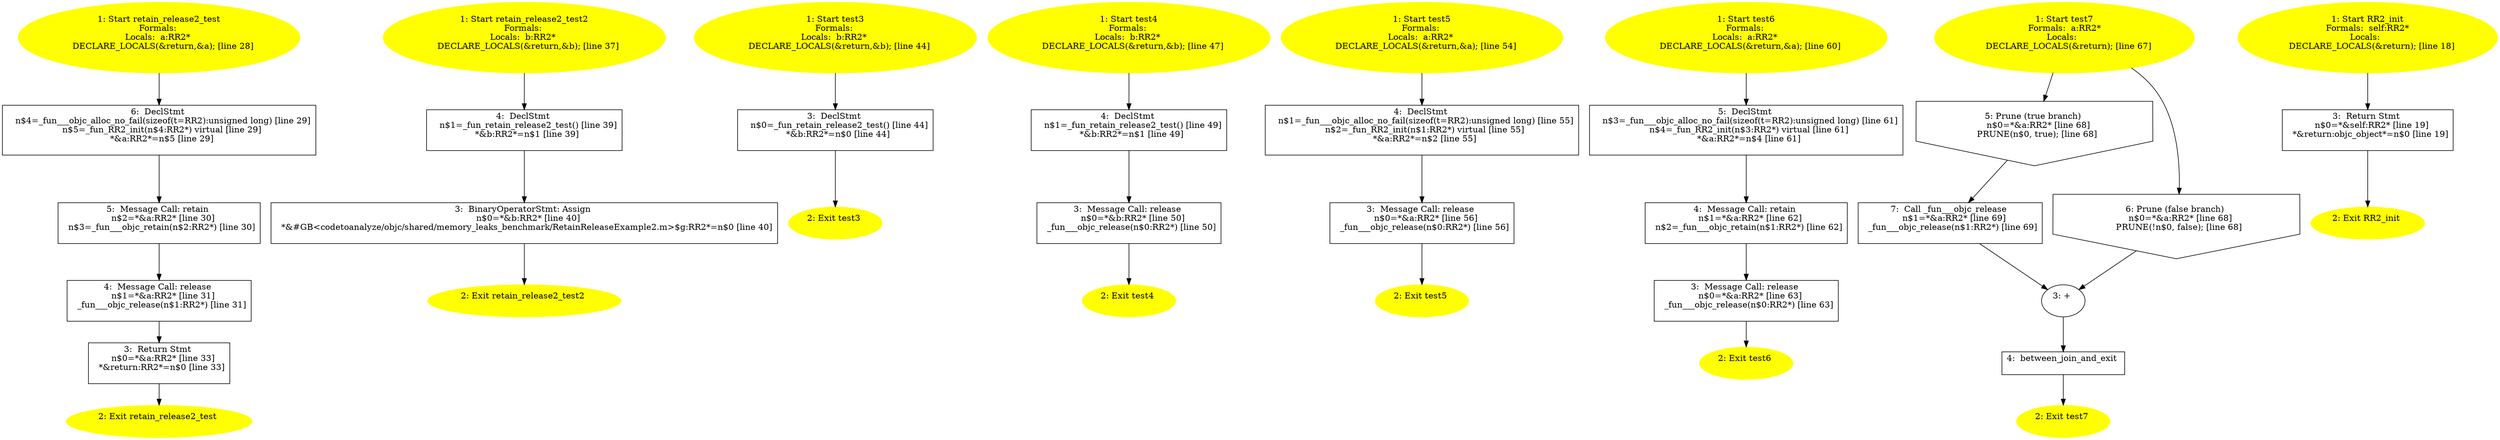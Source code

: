 /* @generated */
digraph iCFG {
"retain_release2_test.7ec6637f213ea568e9cee49c4a91f673_1" [label="1: Start retain_release2_test\nFormals: \nLocals:  a:RR2* \n   DECLARE_LOCALS(&return,&a); [line 28]\n " color=yellow style=filled]
	

	 "retain_release2_test.7ec6637f213ea568e9cee49c4a91f673_1" -> "retain_release2_test.7ec6637f213ea568e9cee49c4a91f673_6" ;
"retain_release2_test.7ec6637f213ea568e9cee49c4a91f673_2" [label="2: Exit retain_release2_test \n  " color=yellow style=filled]
	

"retain_release2_test.7ec6637f213ea568e9cee49c4a91f673_3" [label="3:  Return Stmt \n   n$0=*&a:RR2* [line 33]\n  *&return:RR2*=n$0 [line 33]\n " shape="box"]
	

	 "retain_release2_test.7ec6637f213ea568e9cee49c4a91f673_3" -> "retain_release2_test.7ec6637f213ea568e9cee49c4a91f673_2" ;
"retain_release2_test.7ec6637f213ea568e9cee49c4a91f673_4" [label="4:  Message Call: release \n   n$1=*&a:RR2* [line 31]\n  _fun___objc_release(n$1:RR2*) [line 31]\n " shape="box"]
	

	 "retain_release2_test.7ec6637f213ea568e9cee49c4a91f673_4" -> "retain_release2_test.7ec6637f213ea568e9cee49c4a91f673_3" ;
"retain_release2_test.7ec6637f213ea568e9cee49c4a91f673_5" [label="5:  Message Call: retain \n   n$2=*&a:RR2* [line 30]\n  n$3=_fun___objc_retain(n$2:RR2*) [line 30]\n " shape="box"]
	

	 "retain_release2_test.7ec6637f213ea568e9cee49c4a91f673_5" -> "retain_release2_test.7ec6637f213ea568e9cee49c4a91f673_4" ;
"retain_release2_test.7ec6637f213ea568e9cee49c4a91f673_6" [label="6:  DeclStmt \n   n$4=_fun___objc_alloc_no_fail(sizeof(t=RR2):unsigned long) [line 29]\n  n$5=_fun_RR2_init(n$4:RR2*) virtual [line 29]\n  *&a:RR2*=n$5 [line 29]\n " shape="box"]
	

	 "retain_release2_test.7ec6637f213ea568e9cee49c4a91f673_6" -> "retain_release2_test.7ec6637f213ea568e9cee49c4a91f673_5" ;
"retain_release2_test2.d890a0d9955e2ed8f58dd806f8d8d78c_1" [label="1: Start retain_release2_test2\nFormals: \nLocals:  b:RR2* \n   DECLARE_LOCALS(&return,&b); [line 37]\n " color=yellow style=filled]
	

	 "retain_release2_test2.d890a0d9955e2ed8f58dd806f8d8d78c_1" -> "retain_release2_test2.d890a0d9955e2ed8f58dd806f8d8d78c_4" ;
"retain_release2_test2.d890a0d9955e2ed8f58dd806f8d8d78c_2" [label="2: Exit retain_release2_test2 \n  " color=yellow style=filled]
	

"retain_release2_test2.d890a0d9955e2ed8f58dd806f8d8d78c_3" [label="3:  BinaryOperatorStmt: Assign \n   n$0=*&b:RR2* [line 40]\n  *&#GB<codetoanalyze/objc/shared/memory_leaks_benchmark/RetainReleaseExample2.m>$g:RR2*=n$0 [line 40]\n " shape="box"]
	

	 "retain_release2_test2.d890a0d9955e2ed8f58dd806f8d8d78c_3" -> "retain_release2_test2.d890a0d9955e2ed8f58dd806f8d8d78c_2" ;
"retain_release2_test2.d890a0d9955e2ed8f58dd806f8d8d78c_4" [label="4:  DeclStmt \n   n$1=_fun_retain_release2_test() [line 39]\n  *&b:RR2*=n$1 [line 39]\n " shape="box"]
	

	 "retain_release2_test2.d890a0d9955e2ed8f58dd806f8d8d78c_4" -> "retain_release2_test2.d890a0d9955e2ed8f58dd806f8d8d78c_3" ;
"test3.8ad8757baa8564dc136c1e07507f4a98_1" [label="1: Start test3\nFormals: \nLocals:  b:RR2* \n   DECLARE_LOCALS(&return,&b); [line 44]\n " color=yellow style=filled]
	

	 "test3.8ad8757baa8564dc136c1e07507f4a98_1" -> "test3.8ad8757baa8564dc136c1e07507f4a98_3" ;
"test3.8ad8757baa8564dc136c1e07507f4a98_2" [label="2: Exit test3 \n  " color=yellow style=filled]
	

"test3.8ad8757baa8564dc136c1e07507f4a98_3" [label="3:  DeclStmt \n   n$0=_fun_retain_release2_test() [line 44]\n  *&b:RR2*=n$0 [line 44]\n " shape="box"]
	

	 "test3.8ad8757baa8564dc136c1e07507f4a98_3" -> "test3.8ad8757baa8564dc136c1e07507f4a98_2" ;
"test4.86985e105f79b95d6bc918fb45ec7727_1" [label="1: Start test4\nFormals: \nLocals:  b:RR2* \n   DECLARE_LOCALS(&return,&b); [line 47]\n " color=yellow style=filled]
	

	 "test4.86985e105f79b95d6bc918fb45ec7727_1" -> "test4.86985e105f79b95d6bc918fb45ec7727_4" ;
"test4.86985e105f79b95d6bc918fb45ec7727_2" [label="2: Exit test4 \n  " color=yellow style=filled]
	

"test4.86985e105f79b95d6bc918fb45ec7727_3" [label="3:  Message Call: release \n   n$0=*&b:RR2* [line 50]\n  _fun___objc_release(n$0:RR2*) [line 50]\n " shape="box"]
	

	 "test4.86985e105f79b95d6bc918fb45ec7727_3" -> "test4.86985e105f79b95d6bc918fb45ec7727_2" ;
"test4.86985e105f79b95d6bc918fb45ec7727_4" [label="4:  DeclStmt \n   n$1=_fun_retain_release2_test() [line 49]\n  *&b:RR2*=n$1 [line 49]\n " shape="box"]
	

	 "test4.86985e105f79b95d6bc918fb45ec7727_4" -> "test4.86985e105f79b95d6bc918fb45ec7727_3" ;
"test5.e3d704f3542b44a621ebed70dc0efe13_1" [label="1: Start test5\nFormals: \nLocals:  a:RR2* \n   DECLARE_LOCALS(&return,&a); [line 54]\n " color=yellow style=filled]
	

	 "test5.e3d704f3542b44a621ebed70dc0efe13_1" -> "test5.e3d704f3542b44a621ebed70dc0efe13_4" ;
"test5.e3d704f3542b44a621ebed70dc0efe13_2" [label="2: Exit test5 \n  " color=yellow style=filled]
	

"test5.e3d704f3542b44a621ebed70dc0efe13_3" [label="3:  Message Call: release \n   n$0=*&a:RR2* [line 56]\n  _fun___objc_release(n$0:RR2*) [line 56]\n " shape="box"]
	

	 "test5.e3d704f3542b44a621ebed70dc0efe13_3" -> "test5.e3d704f3542b44a621ebed70dc0efe13_2" ;
"test5.e3d704f3542b44a621ebed70dc0efe13_4" [label="4:  DeclStmt \n   n$1=_fun___objc_alloc_no_fail(sizeof(t=RR2):unsigned long) [line 55]\n  n$2=_fun_RR2_init(n$1:RR2*) virtual [line 55]\n  *&a:RR2*=n$2 [line 55]\n " shape="box"]
	

	 "test5.e3d704f3542b44a621ebed70dc0efe13_4" -> "test5.e3d704f3542b44a621ebed70dc0efe13_3" ;
"test6.4cfad7076129962ee70c36839a1e3e15_1" [label="1: Start test6\nFormals: \nLocals:  a:RR2* \n   DECLARE_LOCALS(&return,&a); [line 60]\n " color=yellow style=filled]
	

	 "test6.4cfad7076129962ee70c36839a1e3e15_1" -> "test6.4cfad7076129962ee70c36839a1e3e15_5" ;
"test6.4cfad7076129962ee70c36839a1e3e15_2" [label="2: Exit test6 \n  " color=yellow style=filled]
	

"test6.4cfad7076129962ee70c36839a1e3e15_3" [label="3:  Message Call: release \n   n$0=*&a:RR2* [line 63]\n  _fun___objc_release(n$0:RR2*) [line 63]\n " shape="box"]
	

	 "test6.4cfad7076129962ee70c36839a1e3e15_3" -> "test6.4cfad7076129962ee70c36839a1e3e15_2" ;
"test6.4cfad7076129962ee70c36839a1e3e15_4" [label="4:  Message Call: retain \n   n$1=*&a:RR2* [line 62]\n  n$2=_fun___objc_retain(n$1:RR2*) [line 62]\n " shape="box"]
	

	 "test6.4cfad7076129962ee70c36839a1e3e15_4" -> "test6.4cfad7076129962ee70c36839a1e3e15_3" ;
"test6.4cfad7076129962ee70c36839a1e3e15_5" [label="5:  DeclStmt \n   n$3=_fun___objc_alloc_no_fail(sizeof(t=RR2):unsigned long) [line 61]\n  n$4=_fun_RR2_init(n$3:RR2*) virtual [line 61]\n  *&a:RR2*=n$4 [line 61]\n " shape="box"]
	

	 "test6.4cfad7076129962ee70c36839a1e3e15_5" -> "test6.4cfad7076129962ee70c36839a1e3e15_4" ;
"test7.b04083e53e242626595e2b8ea327e525_1" [label="1: Start test7\nFormals:  a:RR2*\nLocals:  \n   DECLARE_LOCALS(&return); [line 67]\n " color=yellow style=filled]
	

	 "test7.b04083e53e242626595e2b8ea327e525_1" -> "test7.b04083e53e242626595e2b8ea327e525_5" ;
	 "test7.b04083e53e242626595e2b8ea327e525_1" -> "test7.b04083e53e242626595e2b8ea327e525_6" ;
"test7.b04083e53e242626595e2b8ea327e525_2" [label="2: Exit test7 \n  " color=yellow style=filled]
	

"test7.b04083e53e242626595e2b8ea327e525_3" [label="3: + \n  " ]
	

	 "test7.b04083e53e242626595e2b8ea327e525_3" -> "test7.b04083e53e242626595e2b8ea327e525_4" ;
"test7.b04083e53e242626595e2b8ea327e525_4" [label="4:  between_join_and_exit \n  " shape="box"]
	

	 "test7.b04083e53e242626595e2b8ea327e525_4" -> "test7.b04083e53e242626595e2b8ea327e525_2" ;
"test7.b04083e53e242626595e2b8ea327e525_5" [label="5: Prune (true branch) \n   n$0=*&a:RR2* [line 68]\n  PRUNE(n$0, true); [line 68]\n " shape="invhouse"]
	

	 "test7.b04083e53e242626595e2b8ea327e525_5" -> "test7.b04083e53e242626595e2b8ea327e525_7" ;
"test7.b04083e53e242626595e2b8ea327e525_6" [label="6: Prune (false branch) \n   n$0=*&a:RR2* [line 68]\n  PRUNE(!n$0, false); [line 68]\n " shape="invhouse"]
	

	 "test7.b04083e53e242626595e2b8ea327e525_6" -> "test7.b04083e53e242626595e2b8ea327e525_3" ;
"test7.b04083e53e242626595e2b8ea327e525_7" [label="7:  Call _fun___objc_release \n   n$1=*&a:RR2* [line 69]\n  _fun___objc_release(n$1:RR2*) [line 69]\n " shape="box"]
	

	 "test7.b04083e53e242626595e2b8ea327e525_7" -> "test7.b04083e53e242626595e2b8ea327e525_3" ;
"init#RR2#instance.e62b6145f1458c552bb2d81e46e17a03_1" [label="1: Start RR2_init\nFormals:  self:RR2*\nLocals:  \n   DECLARE_LOCALS(&return); [line 18]\n " color=yellow style=filled]
	

	 "init#RR2#instance.e62b6145f1458c552bb2d81e46e17a03_1" -> "init#RR2#instance.e62b6145f1458c552bb2d81e46e17a03_3" ;
"init#RR2#instance.e62b6145f1458c552bb2d81e46e17a03_2" [label="2: Exit RR2_init \n  " color=yellow style=filled]
	

"init#RR2#instance.e62b6145f1458c552bb2d81e46e17a03_3" [label="3:  Return Stmt \n   n$0=*&self:RR2* [line 19]\n  *&return:objc_object*=n$0 [line 19]\n " shape="box"]
	

	 "init#RR2#instance.e62b6145f1458c552bb2d81e46e17a03_3" -> "init#RR2#instance.e62b6145f1458c552bb2d81e46e17a03_2" ;
}
